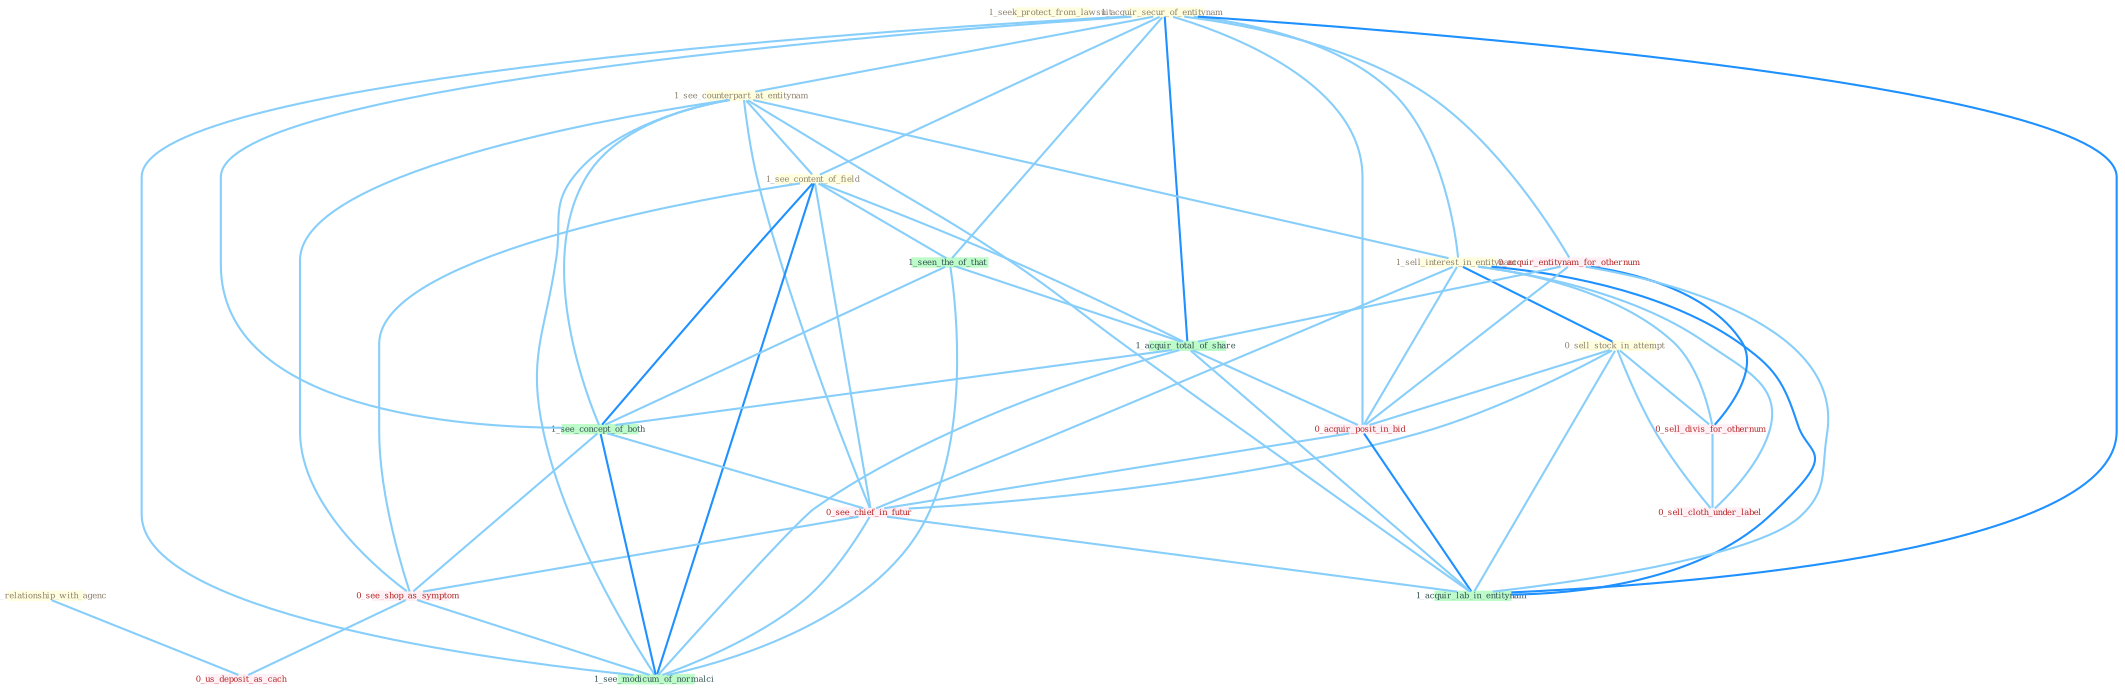 Graph G{ 
    node
    [shape=polygon,style=filled,width=.5,height=.06,color="#BDFCC9",fixedsize=true,fontsize=4,
    fontcolor="#2f4f4f"];
    {node
    [color="#ffffe0", fontcolor="#8b7d6b"] "1_seek_protect_from_lawsuit " "1_acquir_secur_of_entitynam " "1_us_relationship_with_agenc " "1_see_counterpart_at_entitynam " "1_see_content_of_field " "1_sell_interest_in_entitynam " "0_sell_stock_in_attempt "}
{node [color="#fff0f5", fontcolor="#b22222"] "0_acquir_entitynam_for_othernum " "0_sell_divis_for_othernum " "0_sell_cloth_under_label " "0_acquir_posit_in_bid " "0_see_chief_in_futur " "0_see_shop_as_symptom " "0_us_deposit_as_cach "}
edge [color="#B0E2FF"];

	"1_acquir_secur_of_entitynam " -- "1_see_counterpart_at_entitynam " [w="1", color="#87cefa" ];
	"1_acquir_secur_of_entitynam " -- "1_see_content_of_field " [w="1", color="#87cefa" ];
	"1_acquir_secur_of_entitynam " -- "1_sell_interest_in_entitynam " [w="1", color="#87cefa" ];
	"1_acquir_secur_of_entitynam " -- "0_acquir_entitynam_for_othernum " [w="1", color="#87cefa" ];
	"1_acquir_secur_of_entitynam " -- "1_seen_the_of_that " [w="1", color="#87cefa" ];
	"1_acquir_secur_of_entitynam " -- "1_acquir_total_of_share " [w="2", color="#1e90ff" , len=0.8];
	"1_acquir_secur_of_entitynam " -- "0_acquir_posit_in_bid " [w="1", color="#87cefa" ];
	"1_acquir_secur_of_entitynam " -- "1_see_concept_of_both " [w="1", color="#87cefa" ];
	"1_acquir_secur_of_entitynam " -- "1_acquir_lab_in_entitynam " [w="2", color="#1e90ff" , len=0.8];
	"1_acquir_secur_of_entitynam " -- "1_see_modicum_of_normalci " [w="1", color="#87cefa" ];
	"1_us_relationship_with_agenc " -- "0_us_deposit_as_cach " [w="1", color="#87cefa" ];
	"1_see_counterpart_at_entitynam " -- "1_see_content_of_field " [w="1", color="#87cefa" ];
	"1_see_counterpart_at_entitynam " -- "1_sell_interest_in_entitynam " [w="1", color="#87cefa" ];
	"1_see_counterpart_at_entitynam " -- "1_see_concept_of_both " [w="1", color="#87cefa" ];
	"1_see_counterpart_at_entitynam " -- "0_see_chief_in_futur " [w="1", color="#87cefa" ];
	"1_see_counterpart_at_entitynam " -- "0_see_shop_as_symptom " [w="1", color="#87cefa" ];
	"1_see_counterpart_at_entitynam " -- "1_acquir_lab_in_entitynam " [w="1", color="#87cefa" ];
	"1_see_counterpart_at_entitynam " -- "1_see_modicum_of_normalci " [w="1", color="#87cefa" ];
	"1_see_content_of_field " -- "1_seen_the_of_that " [w="1", color="#87cefa" ];
	"1_see_content_of_field " -- "1_acquir_total_of_share " [w="1", color="#87cefa" ];
	"1_see_content_of_field " -- "1_see_concept_of_both " [w="2", color="#1e90ff" , len=0.8];
	"1_see_content_of_field " -- "0_see_chief_in_futur " [w="1", color="#87cefa" ];
	"1_see_content_of_field " -- "0_see_shop_as_symptom " [w="1", color="#87cefa" ];
	"1_see_content_of_field " -- "1_see_modicum_of_normalci " [w="2", color="#1e90ff" , len=0.8];
	"1_sell_interest_in_entitynam " -- "0_sell_stock_in_attempt " [w="2", color="#1e90ff" , len=0.8];
	"1_sell_interest_in_entitynam " -- "0_sell_divis_for_othernum " [w="1", color="#87cefa" ];
	"1_sell_interest_in_entitynam " -- "0_sell_cloth_under_label " [w="1", color="#87cefa" ];
	"1_sell_interest_in_entitynam " -- "0_acquir_posit_in_bid " [w="1", color="#87cefa" ];
	"1_sell_interest_in_entitynam " -- "0_see_chief_in_futur " [w="1", color="#87cefa" ];
	"1_sell_interest_in_entitynam " -- "1_acquir_lab_in_entitynam " [w="2", color="#1e90ff" , len=0.8];
	"0_sell_stock_in_attempt " -- "0_sell_divis_for_othernum " [w="1", color="#87cefa" ];
	"0_sell_stock_in_attempt " -- "0_sell_cloth_under_label " [w="1", color="#87cefa" ];
	"0_sell_stock_in_attempt " -- "0_acquir_posit_in_bid " [w="1", color="#87cefa" ];
	"0_sell_stock_in_attempt " -- "0_see_chief_in_futur " [w="1", color="#87cefa" ];
	"0_sell_stock_in_attempt " -- "1_acquir_lab_in_entitynam " [w="1", color="#87cefa" ];
	"0_acquir_entitynam_for_othernum " -- "0_sell_divis_for_othernum " [w="2", color="#1e90ff" , len=0.8];
	"0_acquir_entitynam_for_othernum " -- "1_acquir_total_of_share " [w="1", color="#87cefa" ];
	"0_acquir_entitynam_for_othernum " -- "0_acquir_posit_in_bid " [w="1", color="#87cefa" ];
	"0_acquir_entitynam_for_othernum " -- "1_acquir_lab_in_entitynam " [w="1", color="#87cefa" ];
	"1_seen_the_of_that " -- "1_acquir_total_of_share " [w="1", color="#87cefa" ];
	"1_seen_the_of_that " -- "1_see_concept_of_both " [w="1", color="#87cefa" ];
	"1_seen_the_of_that " -- "1_see_modicum_of_normalci " [w="1", color="#87cefa" ];
	"0_sell_divis_for_othernum " -- "0_sell_cloth_under_label " [w="1", color="#87cefa" ];
	"1_acquir_total_of_share " -- "0_acquir_posit_in_bid " [w="1", color="#87cefa" ];
	"1_acquir_total_of_share " -- "1_see_concept_of_both " [w="1", color="#87cefa" ];
	"1_acquir_total_of_share " -- "1_acquir_lab_in_entitynam " [w="1", color="#87cefa" ];
	"1_acquir_total_of_share " -- "1_see_modicum_of_normalci " [w="1", color="#87cefa" ];
	"0_acquir_posit_in_bid " -- "0_see_chief_in_futur " [w="1", color="#87cefa" ];
	"0_acquir_posit_in_bid " -- "1_acquir_lab_in_entitynam " [w="2", color="#1e90ff" , len=0.8];
	"1_see_concept_of_both " -- "0_see_chief_in_futur " [w="1", color="#87cefa" ];
	"1_see_concept_of_both " -- "0_see_shop_as_symptom " [w="1", color="#87cefa" ];
	"1_see_concept_of_both " -- "1_see_modicum_of_normalci " [w="2", color="#1e90ff" , len=0.8];
	"0_see_chief_in_futur " -- "0_see_shop_as_symptom " [w="1", color="#87cefa" ];
	"0_see_chief_in_futur " -- "1_acquir_lab_in_entitynam " [w="1", color="#87cefa" ];
	"0_see_chief_in_futur " -- "1_see_modicum_of_normalci " [w="1", color="#87cefa" ];
	"0_see_shop_as_symptom " -- "0_us_deposit_as_cach " [w="1", color="#87cefa" ];
	"0_see_shop_as_symptom " -- "1_see_modicum_of_normalci " [w="1", color="#87cefa" ];
}